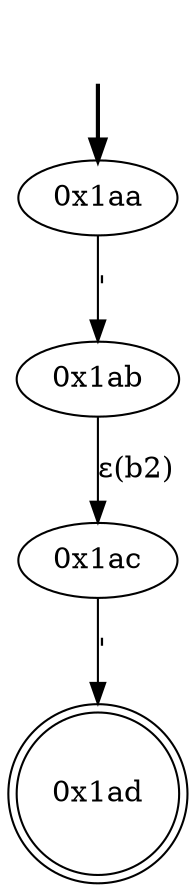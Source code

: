 digraph {
	fake [style=invisible]
	"0x1aa" [root=true]
	"0x1ab"
	"0x1ac"
	"0x1ad" [shape=doublecircle]
	fake -> "0x1aa" [style=bold]
	"0x1aa" -> "0x1ab" [label="'"]
	"0x1ac" -> "0x1ad" [label="'"]
	"0x1ab" -> "0x1ac" [label="ε(b2)"]
}
